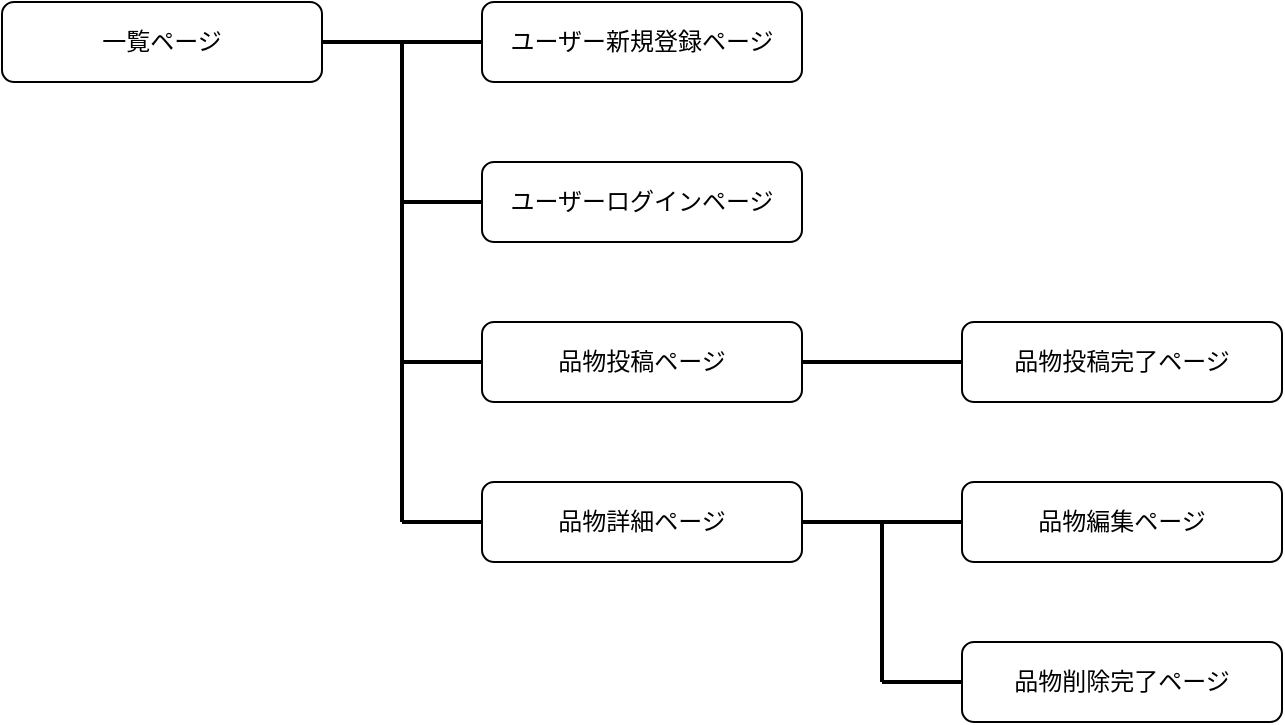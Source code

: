 <mxfile>
    <diagram id="fmjf3jMCXC0xl2tsW4ac" name="ページ1">
        <mxGraphModel dx="436" dy="476" grid="1" gridSize="10" guides="1" tooltips="1" connect="1" arrows="1" fold="1" page="1" pageScale="1" pageWidth="827" pageHeight="1169" math="0" shadow="0">
            <root>
                <mxCell id="0"/>
                <mxCell id="1" parent="0"/>
                <mxCell id="2" value="一覧ページ" style="rounded=1;whiteSpace=wrap;html=1;" vertex="1" parent="1">
                    <mxGeometry x="40" y="80" width="160" height="40" as="geometry"/>
                </mxCell>
                <mxCell id="3" value="ユーザー新規登録ページ" style="rounded=1;whiteSpace=wrap;html=1;" vertex="1" parent="1">
                    <mxGeometry x="280" y="80" width="160" height="40" as="geometry"/>
                </mxCell>
                <mxCell id="4" value="ユーザーログインページ" style="rounded=1;whiteSpace=wrap;html=1;" vertex="1" parent="1">
                    <mxGeometry x="280" y="160" width="160" height="40" as="geometry"/>
                </mxCell>
                <mxCell id="5" value="品物投稿ページ" style="rounded=1;whiteSpace=wrap;html=1;" vertex="1" parent="1">
                    <mxGeometry x="280" y="240" width="160" height="40" as="geometry"/>
                </mxCell>
                <mxCell id="6" value="品物詳細ページ" style="rounded=1;whiteSpace=wrap;html=1;" vertex="1" parent="1">
                    <mxGeometry x="280" y="320" width="160" height="40" as="geometry"/>
                </mxCell>
                <mxCell id="7" value="品物編集ページ" style="rounded=1;whiteSpace=wrap;html=1;" vertex="1" parent="1">
                    <mxGeometry x="520" y="320" width="160" height="40" as="geometry"/>
                </mxCell>
                <mxCell id="8" value="品物削除完了ページ" style="rounded=1;whiteSpace=wrap;html=1;" vertex="1" parent="1">
                    <mxGeometry x="520" y="400" width="160" height="40" as="geometry"/>
                </mxCell>
                <mxCell id="9" value="" style="line;strokeWidth=2;html=1;" vertex="1" parent="1">
                    <mxGeometry x="200" y="95" width="80" height="10" as="geometry"/>
                </mxCell>
                <mxCell id="19" value="" style="endArrow=none;html=1;strokeWidth=2;entryX=0.5;entryY=0.5;entryDx=0;entryDy=0;entryPerimeter=0;" edge="1" parent="1" target="9">
                    <mxGeometry width="50" height="50" relative="1" as="geometry">
                        <mxPoint x="240" y="340" as="sourcePoint"/>
                        <mxPoint x="250" y="220" as="targetPoint"/>
                    </mxGeometry>
                </mxCell>
                <mxCell id="20" value="" style="endArrow=none;html=1;strokeWidth=2;entryX=0;entryY=0.5;entryDx=0;entryDy=0;" edge="1" parent="1" target="4">
                    <mxGeometry width="50" height="50" relative="1" as="geometry">
                        <mxPoint x="240" y="180" as="sourcePoint"/>
                        <mxPoint x="250" y="220" as="targetPoint"/>
                    </mxGeometry>
                </mxCell>
                <mxCell id="21" value="" style="endArrow=none;html=1;strokeWidth=2;entryX=0;entryY=0.5;entryDx=0;entryDy=0;" edge="1" parent="1" target="5">
                    <mxGeometry width="50" height="50" relative="1" as="geometry">
                        <mxPoint x="240" y="260" as="sourcePoint"/>
                        <mxPoint x="250" y="220" as="targetPoint"/>
                    </mxGeometry>
                </mxCell>
                <mxCell id="22" value="" style="endArrow=none;html=1;strokeWidth=2;entryX=0;entryY=0.5;entryDx=0;entryDy=0;" edge="1" parent="1" target="6">
                    <mxGeometry width="50" height="50" relative="1" as="geometry">
                        <mxPoint x="240" y="340" as="sourcePoint"/>
                        <mxPoint x="250" y="220" as="targetPoint"/>
                    </mxGeometry>
                </mxCell>
                <mxCell id="23" value="" style="endArrow=none;html=1;strokeWidth=2;exitX=1;exitY=0.5;exitDx=0;exitDy=0;entryX=0;entryY=0.5;entryDx=0;entryDy=0;" edge="1" parent="1" source="6" target="7">
                    <mxGeometry width="50" height="50" relative="1" as="geometry">
                        <mxPoint x="530" y="270" as="sourcePoint"/>
                        <mxPoint x="580" y="220" as="targetPoint"/>
                    </mxGeometry>
                </mxCell>
                <mxCell id="24" value="" style="endArrow=none;html=1;strokeWidth=2;entryX=0;entryY=0.5;entryDx=0;entryDy=0;" edge="1" parent="1" target="8">
                    <mxGeometry width="50" height="50" relative="1" as="geometry">
                        <mxPoint x="480" y="420" as="sourcePoint"/>
                        <mxPoint x="580" y="220" as="targetPoint"/>
                    </mxGeometry>
                </mxCell>
                <mxCell id="25" value="" style="endArrow=none;html=1;strokeWidth=2;" edge="1" parent="1">
                    <mxGeometry width="50" height="50" relative="1" as="geometry">
                        <mxPoint x="480" y="420" as="sourcePoint"/>
                        <mxPoint x="480" y="340" as="targetPoint"/>
                    </mxGeometry>
                </mxCell>
                <mxCell id="27" value="品物投稿完了ページ" style="rounded=1;whiteSpace=wrap;html=1;" vertex="1" parent="1">
                    <mxGeometry x="520" y="240" width="160" height="40" as="geometry"/>
                </mxCell>
                <mxCell id="28" value="" style="endArrow=none;html=1;strokeWidth=2;entryX=0;entryY=0.5;entryDx=0;entryDy=0;exitX=1;exitY=0.5;exitDx=0;exitDy=0;" edge="1" parent="1" source="5" target="27">
                    <mxGeometry width="50" height="50" relative="1" as="geometry">
                        <mxPoint x="400" y="270" as="sourcePoint"/>
                        <mxPoint x="450" y="220" as="targetPoint"/>
                    </mxGeometry>
                </mxCell>
            </root>
        </mxGraphModel>
    </diagram>
</mxfile>